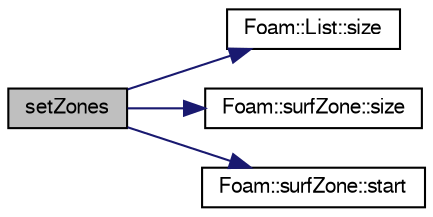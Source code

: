 digraph "setZones"
{
  bgcolor="transparent";
  edge [fontname="FreeSans",fontsize="10",labelfontname="FreeSans",labelfontsize="10"];
  node [fontname="FreeSans",fontsize="10",shape=record];
  rankdir="LR";
  Node1 [label="setZones",height=0.2,width=0.4,color="black", fillcolor="grey75", style="filled" fontcolor="black"];
  Node1 -> Node2 [color="midnightblue",fontsize="10",style="solid",fontname="FreeSans"];
  Node2 [label="Foam::List::size",height=0.2,width=0.4,color="black",URL="$a01325.html#a8a5f6fa29bd4b500caf186f60245b384",tooltip="Override size to be inconsistent with allocated storage. "];
  Node1 -> Node3 [color="midnightblue",fontsize="10",style="solid",fontname="FreeSans"];
  Node3 [label="Foam::surfZone::size",height=0.2,width=0.4,color="black",URL="$a02439.html#a65cea301e2d6033c43932d12d91c792f",tooltip="Return size of this zone in the face list. "];
  Node1 -> Node4 [color="midnightblue",fontsize="10",style="solid",fontname="FreeSans"];
  Node4 [label="Foam::surfZone::start",height=0.2,width=0.4,color="black",URL="$a02439.html#a861f370e41af7d54d7ff91da65de6e6a",tooltip="Return start label of this zone in the face list. "];
}

